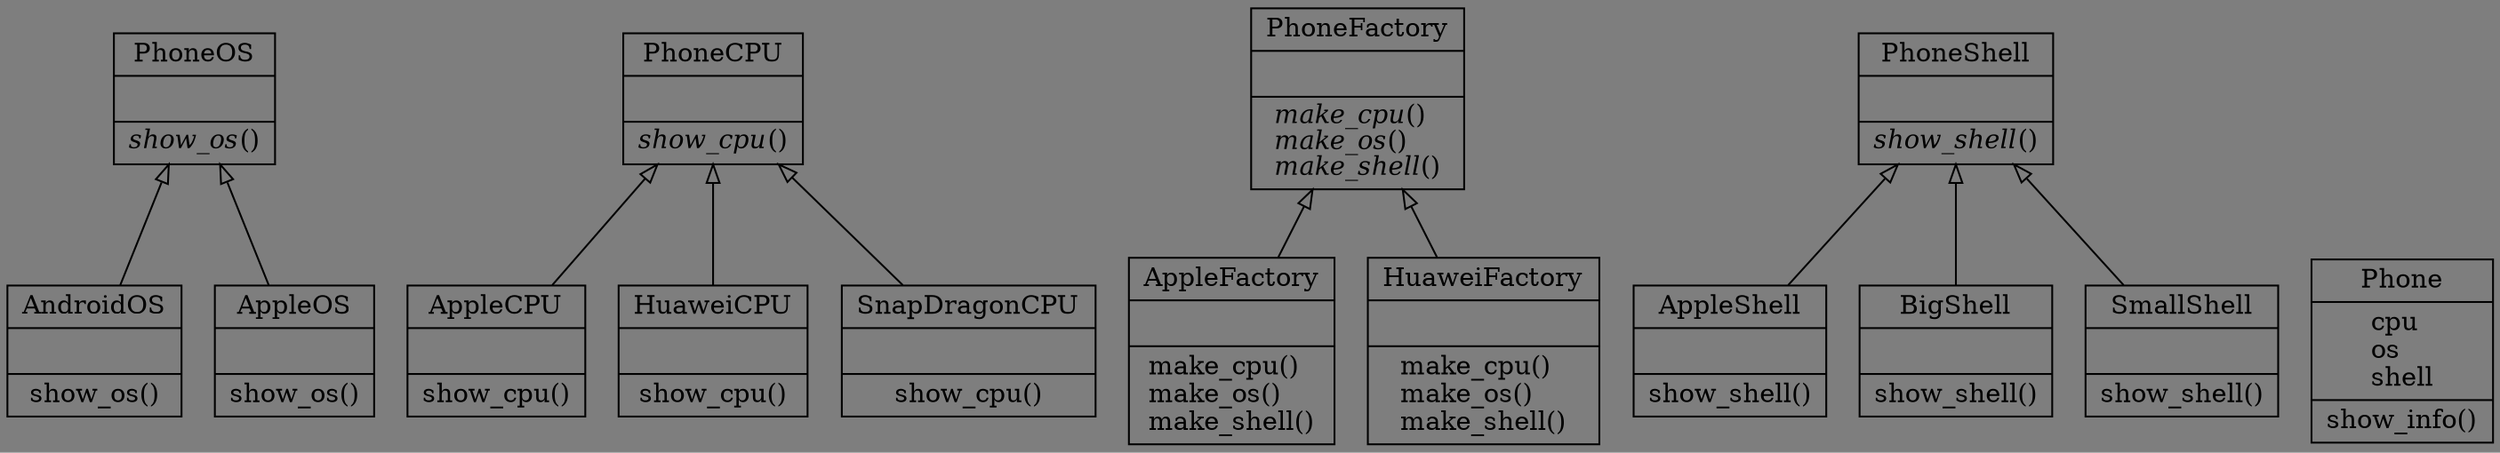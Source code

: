 digraph "classes_3._抽象工厂模式.py" {
rankdir=BT
bgcolor="#7e7e7e"
charset="utf-8"
"3._抽象工厂模式.AndroidOS" [color="black", fontcolor="black", label=<{AndroidOS|<br ALIGN="LEFT"/>|show_os()<br ALIGN="LEFT"/>}>, shape="record", style="solid"];
"3._抽象工厂模式.AppleCPU" [color="black", fontcolor="black", label=<{AppleCPU|<br ALIGN="LEFT"/>|show_cpu()<br ALIGN="LEFT"/>}>, shape="record", style="solid"];
"3._抽象工厂模式.AppleFactory" [color="black", fontcolor="black", label=<{AppleFactory|<br ALIGN="LEFT"/>|make_cpu()<br ALIGN="LEFT"/>make_os()<br ALIGN="LEFT"/>make_shell()<br ALIGN="LEFT"/>}>, shape="record", style="solid"];
"3._抽象工厂模式.AppleOS" [color="black", fontcolor="black", label=<{AppleOS|<br ALIGN="LEFT"/>|show_os()<br ALIGN="LEFT"/>}>, shape="record", style="solid"];
"3._抽象工厂模式.AppleShell" [color="black", fontcolor="black", label=<{AppleShell|<br ALIGN="LEFT"/>|show_shell()<br ALIGN="LEFT"/>}>, shape="record", style="solid"];
"3._抽象工厂模式.BigShell" [color="black", fontcolor="black", label=<{BigShell|<br ALIGN="LEFT"/>|show_shell()<br ALIGN="LEFT"/>}>, shape="record", style="solid"];
"3._抽象工厂模式.HuaweiCPU" [color="black", fontcolor="black", label=<{HuaweiCPU|<br ALIGN="LEFT"/>|show_cpu()<br ALIGN="LEFT"/>}>, shape="record", style="solid"];
"3._抽象工厂模式.HuaweiFactory" [color="black", fontcolor="black", label=<{HuaweiFactory|<br ALIGN="LEFT"/>|make_cpu()<br ALIGN="LEFT"/>make_os()<br ALIGN="LEFT"/>make_shell()<br ALIGN="LEFT"/>}>, shape="record", style="solid"];
"3._抽象工厂模式.Phone" [color="black", fontcolor="black", label=<{Phone|cpu<br ALIGN="LEFT"/>os<br ALIGN="LEFT"/>shell<br ALIGN="LEFT"/>|show_info()<br ALIGN="LEFT"/>}>, shape="record", style="solid"];
"3._抽象工厂模式.PhoneCPU" [color="black", fontcolor="black", label=<{PhoneCPU|<br ALIGN="LEFT"/>|<I>show_cpu</I>()<br ALIGN="LEFT"/>}>, shape="record", style="solid"];
"3._抽象工厂模式.PhoneFactory" [color="black", fontcolor="black", label=<{PhoneFactory|<br ALIGN="LEFT"/>|<I>make_cpu</I>()<br ALIGN="LEFT"/><I>make_os</I>()<br ALIGN="LEFT"/><I>make_shell</I>()<br ALIGN="LEFT"/>}>, shape="record", style="solid"];
"3._抽象工厂模式.PhoneOS" [color="black", fontcolor="black", label=<{PhoneOS|<br ALIGN="LEFT"/>|<I>show_os</I>()<br ALIGN="LEFT"/>}>, shape="record", style="solid"];
"3._抽象工厂模式.PhoneShell" [color="black", fontcolor="black", label=<{PhoneShell|<br ALIGN="LEFT"/>|<I>show_shell</I>()<br ALIGN="LEFT"/>}>, shape="record", style="solid"];
"3._抽象工厂模式.SmallShell" [color="black", fontcolor="black", label=<{SmallShell|<br ALIGN="LEFT"/>|show_shell()<br ALIGN="LEFT"/>}>, shape="record", style="solid"];
"3._抽象工厂模式.SnapDragonCPU" [color="black", fontcolor="black", label=<{SnapDragonCPU|<br ALIGN="LEFT"/>|show_cpu()<br ALIGN="LEFT"/>}>, shape="record", style="solid"];
"3._抽象工厂模式.AndroidOS" -> "3._抽象工厂模式.PhoneOS" [arrowhead="empty", arrowtail="none"];
"3._抽象工厂模式.AppleCPU" -> "3._抽象工厂模式.PhoneCPU" [arrowhead="empty", arrowtail="none"];
"3._抽象工厂模式.AppleFactory" -> "3._抽象工厂模式.PhoneFactory" [arrowhead="empty", arrowtail="none"];
"3._抽象工厂模式.AppleOS" -> "3._抽象工厂模式.PhoneOS" [arrowhead="empty", arrowtail="none"];
"3._抽象工厂模式.AppleShell" -> "3._抽象工厂模式.PhoneShell" [arrowhead="empty", arrowtail="none"];
"3._抽象工厂模式.BigShell" -> "3._抽象工厂模式.PhoneShell" [arrowhead="empty", arrowtail="none"];
"3._抽象工厂模式.HuaweiCPU" -> "3._抽象工厂模式.PhoneCPU" [arrowhead="empty", arrowtail="none"];
"3._抽象工厂模式.HuaweiFactory" -> "3._抽象工厂模式.PhoneFactory" [arrowhead="empty", arrowtail="none"];
"3._抽象工厂模式.SmallShell" -> "3._抽象工厂模式.PhoneShell" [arrowhead="empty", arrowtail="none"];
"3._抽象工厂模式.SnapDragonCPU" -> "3._抽象工厂模式.PhoneCPU" [arrowhead="empty", arrowtail="none"];
}
